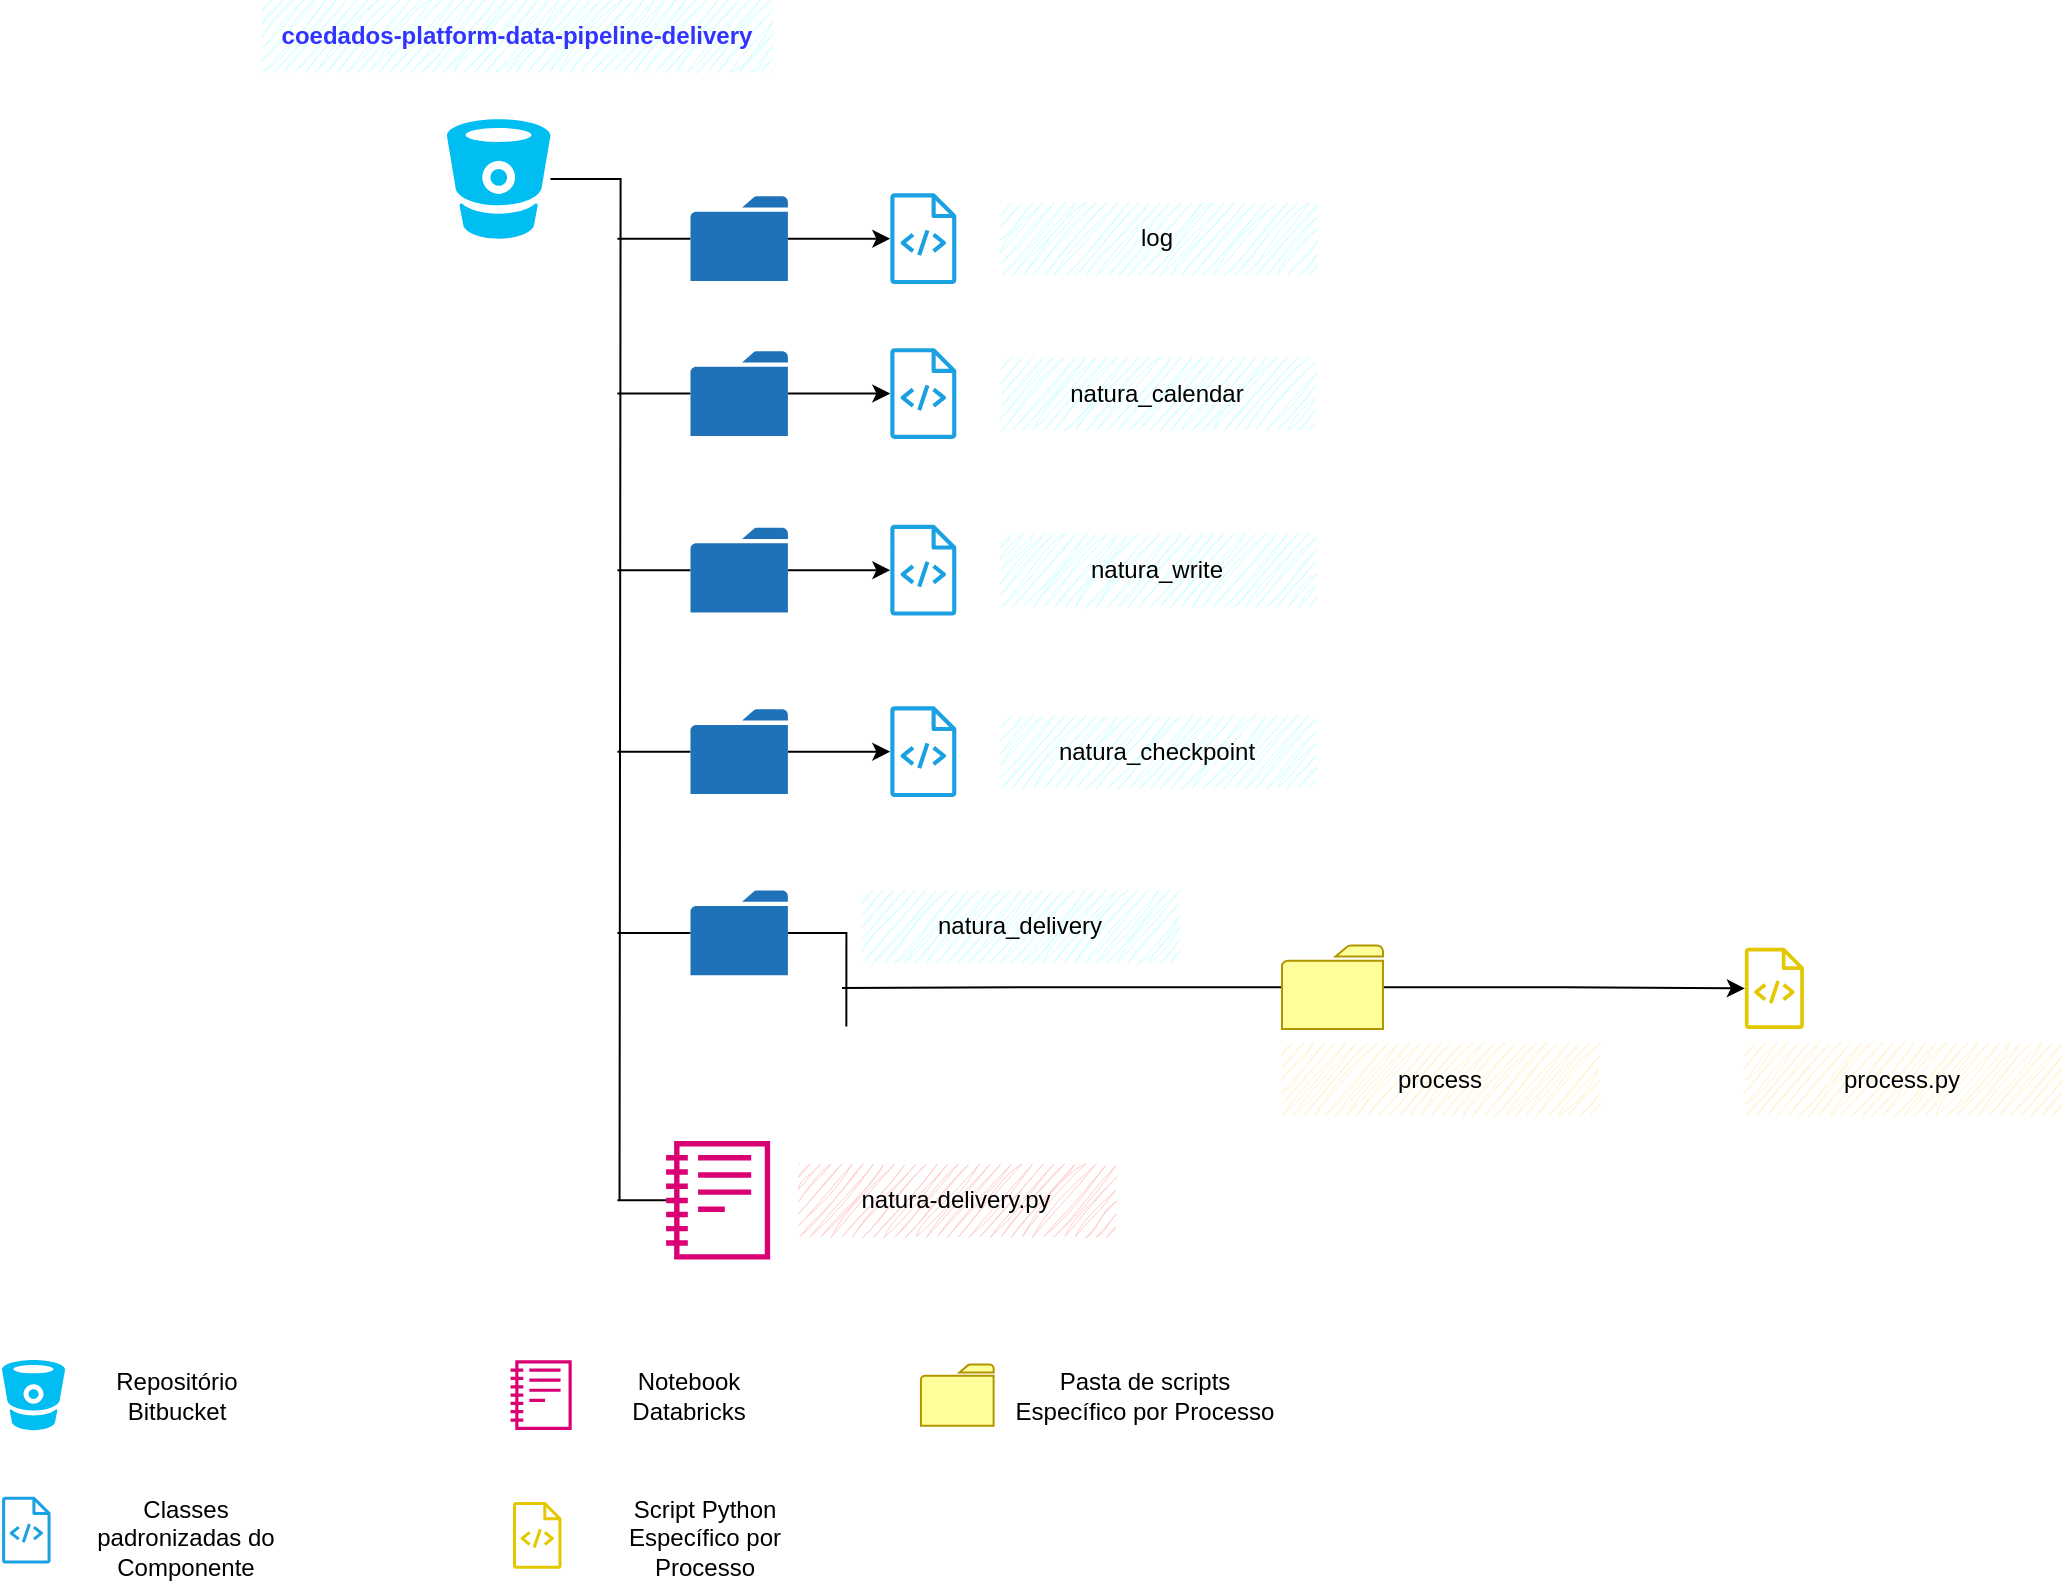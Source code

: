 <mxfile version="24.8.4">
  <diagram name="Página-1" id="FvCrwmMatGU7lO2Wygau">
    <mxGraphModel dx="2042" dy="857" grid="1" gridSize="10" guides="1" tooltips="1" connect="1" arrows="1" fold="1" page="1" pageScale="1" pageWidth="1169" pageHeight="827" math="0" shadow="0">
      <root>
        <mxCell id="0" />
        <mxCell id="1" parent="0" />
        <mxCell id="45w0jg5CsSB1u9m2k4dV-100" value="" style="group" parent="1" vertex="1" connectable="0">
          <mxGeometry x="20" y="710" width="640.66" height="104.34" as="geometry" />
        </mxCell>
        <mxCell id="45w0jg5CsSB1u9m2k4dV-51" value="" style="sketch=0;outlineConnect=0;fontColor=#000000;fillColor=#e3c800;strokeColor=#B09500;dashed=0;verticalLabelPosition=bottom;verticalAlign=top;align=center;html=1;fontSize=12;fontStyle=0;aspect=fixed;pointerEvents=1;shape=mxgraph.aws4.source_code;" parent="45w0jg5CsSB1u9m2k4dV-100" vertex="1">
          <mxGeometry x="255.445" y="71.021" width="24.349" height="33.319" as="geometry" />
        </mxCell>
        <mxCell id="45w0jg5CsSB1u9m2k4dV-42" value="" style="shape=image;html=1;verticalAlign=top;verticalLabelPosition=bottom;labelBackgroundColor=#ffffff;imageAspect=0;aspect=fixed;image=https://cdn0.iconfinder.com/data/icons/long-shadow-web-icons/512/python-128.png;fillColor=#1ba1e2;fontColor=#ffffff;strokeColor=#006EAF;" parent="45w0jg5CsSB1u9m2k4dV-100" vertex="1">
          <mxGeometry x="16.256" y="61.376" width="15.783" height="15.783" as="geometry" />
        </mxCell>
        <mxCell id="45w0jg5CsSB1u9m2k4dV-43" value="" style="sketch=0;outlineConnect=0;fontColor=#ffffff;fillColor=#1ba1e2;strokeColor=#006EAF;dashed=0;verticalLabelPosition=bottom;verticalAlign=top;align=center;html=1;fontSize=12;fontStyle=0;aspect=fixed;pointerEvents=1;shape=mxgraph.aws4.source_code;" parent="45w0jg5CsSB1u9m2k4dV-100" vertex="1">
          <mxGeometry y="68.391" width="24.349" height="33.319" as="geometry" />
        </mxCell>
        <mxCell id="45w0jg5CsSB1u9m2k4dV-44" value="" style="sketch=0;outlineConnect=0;fillColor=#d80073;strokeColor=#A50040;dashed=0;verticalLabelPosition=bottom;verticalAlign=top;align=center;html=1;fontSize=12;fontStyle=0;aspect=fixed;pointerEvents=1;shape=mxgraph.aws4.notebook;fontColor=#ffffff;" parent="45w0jg5CsSB1u9m2k4dV-100" vertex="1">
          <mxGeometry x="254.279" width="30.574" height="35.072" as="geometry" />
        </mxCell>
        <mxCell id="45w0jg5CsSB1u9m2k4dV-47" value="" style="verticalLabelPosition=bottom;html=1;verticalAlign=top;align=center;strokeColor=none;fillColor=#00BEF2;shape=mxgraph.azure.bitbucket_code_source;" parent="45w0jg5CsSB1u9m2k4dV-100" vertex="1">
          <mxGeometry width="31.531" height="35.072" as="geometry" />
        </mxCell>
        <mxCell id="45w0jg5CsSB1u9m2k4dV-50" value="" style="shape=image;html=1;verticalAlign=top;verticalLabelPosition=bottom;labelBackgroundColor=#ffffff;imageAspect=0;aspect=fixed;image=https://cdn0.iconfinder.com/data/icons/long-shadow-web-icons/512/python-128.png;fillColor=#e3c800;fontColor=#000000;strokeColor=#B09500;" parent="45w0jg5CsSB1u9m2k4dV-100" vertex="1">
          <mxGeometry x="270.825" y="65.761" width="14.029" height="14.029" as="geometry" />
        </mxCell>
        <mxCell id="45w0jg5CsSB1u9m2k4dV-52" value="Repositório Bitbucket" style="text;strokeColor=none;align=center;fillColor=none;html=1;verticalAlign=middle;whiteSpace=wrap;rounded=0;" parent="45w0jg5CsSB1u9m2k4dV-100" vertex="1">
          <mxGeometry x="35.073" y="5.261" width="105.219" height="26.304" as="geometry" />
        </mxCell>
        <mxCell id="45w0jg5CsSB1u9m2k4dV-53" value="Classes padronizadas do Componente" style="text;strokeColor=none;align=center;fillColor=none;html=1;verticalAlign=middle;whiteSpace=wrap;rounded=0;" parent="45w0jg5CsSB1u9m2k4dV-100" vertex="1">
          <mxGeometry x="35.073" y="75.405" width="113.987" height="26.304" as="geometry" />
        </mxCell>
        <mxCell id="45w0jg5CsSB1u9m2k4dV-54" value="Notebook Databricks" style="text;strokeColor=none;align=center;fillColor=none;html=1;verticalAlign=middle;whiteSpace=wrap;rounded=0;" parent="45w0jg5CsSB1u9m2k4dV-100" vertex="1">
          <mxGeometry x="291.105" y="5.261" width="105.219" height="26.304" as="geometry" />
        </mxCell>
        <mxCell id="45w0jg5CsSB1u9m2k4dV-55" value="Script Python&lt;br&gt;Específico por Processo" style="text;strokeColor=none;align=center;fillColor=none;html=1;verticalAlign=middle;whiteSpace=wrap;rounded=0;" parent="45w0jg5CsSB1u9m2k4dV-100" vertex="1">
          <mxGeometry x="291.105" y="75.405" width="121.002" height="26.304" as="geometry" />
        </mxCell>
        <mxCell id="45w0jg5CsSB1u9m2k4dV-87" value="" style="sketch=0;pointerEvents=1;shadow=0;dashed=0;html=1;strokeColor=#B09500;labelPosition=center;verticalLabelPosition=bottom;verticalAlign=top;outlineConnect=0;align=center;shape=mxgraph.office.concepts.folder;fillColor=#FFFF99;fontColor=#000000;" parent="45w0jg5CsSB1u9m2k4dV-100" vertex="1">
          <mxGeometry x="459.456" y="2.192" width="36.353" height="30.688" as="geometry" />
        </mxCell>
        <mxCell id="45w0jg5CsSB1u9m2k4dV-88" value="Pasta de scripts&lt;br&gt;Específico por Processo" style="text;strokeColor=none;align=center;fillColor=none;html=1;verticalAlign=middle;whiteSpace=wrap;rounded=0;" parent="45w0jg5CsSB1u9m2k4dV-100" vertex="1">
          <mxGeometry x="503.402" y="4.384" width="137.258" height="26.304" as="geometry" />
        </mxCell>
        <mxCell id="0mxSXLDv61dO5nOsBy-u-8" value="" style="group" vertex="1" connectable="0" parent="1">
          <mxGeometry x="150" y="30" width="880.94" height="630" as="geometry" />
        </mxCell>
        <mxCell id="45w0jg5CsSB1u9m2k4dV-89" value="&lt;b&gt;&lt;font color=&quot;#3333ff&quot;&gt;coedados-platform-data-pipeline-delivery&lt;/font&gt;&lt;/b&gt;" style="text;strokeColor=none;align=center;fillColor=#CCFFFF;html=1;verticalAlign=middle;whiteSpace=wrap;rounded=0;sketch=1;curveFitting=1;jiggle=2;gradientColor=none;" parent="0mxSXLDv61dO5nOsBy-u-8" vertex="1">
          <mxGeometry width="255.138" height="35.803" as="geometry" />
        </mxCell>
        <mxCell id="45w0jg5CsSB1u9m2k4dV-11" value="" style="sketch=0;outlineConnect=0;fontColor=#ffffff;fillColor=#1ba1e2;strokeColor=#006EAF;dashed=0;verticalLabelPosition=bottom;verticalAlign=top;align=center;html=1;fontSize=12;fontStyle=0;aspect=fixed;pointerEvents=1;shape=mxgraph.aws4.source_code;" parent="0mxSXLDv61dO5nOsBy-u-8" vertex="1">
          <mxGeometry x="314.088" y="174.106" width="33.142" height="45.351" as="geometry" />
        </mxCell>
        <mxCell id="45w0jg5CsSB1u9m2k4dV-33" value="" style="sketch=0;outlineConnect=0;fontColor=#000000;fillColor=#e3c800;strokeColor=#B09500;dashed=0;verticalLabelPosition=bottom;verticalAlign=top;align=center;html=1;fontSize=12;fontStyle=0;aspect=fixed;pointerEvents=1;shape=mxgraph.aws4.source_code;" parent="0mxSXLDv61dO5nOsBy-u-8" vertex="1">
          <mxGeometry x="741.366" y="473.905" width="29.657" height="40.577" as="geometry" />
        </mxCell>
        <mxCell id="45w0jg5CsSB1u9m2k4dV-35" style="edgeStyle=orthogonalEdgeStyle;rounded=0;orthogonalLoop=1;jettySize=auto;html=1;endArrow=none;endFill=0;" parent="0mxSXLDv61dO5nOsBy-u-8" source="45w0jg5CsSB1u9m2k4dV-2" edge="1">
          <mxGeometry relative="1" as="geometry">
            <mxPoint x="178.768" y="600.139" as="targetPoint" />
          </mxGeometry>
        </mxCell>
        <mxCell id="45w0jg5CsSB1u9m2k4dV-2" value="" style="verticalLabelPosition=bottom;html=1;verticalAlign=top;align=center;strokeColor=none;fillColor=#00BEF2;shape=mxgraph.azure.bitbucket_code_source;" parent="0mxSXLDv61dO5nOsBy-u-8" vertex="1">
          <mxGeometry x="92.462" y="59.672" width="51.753" height="59.672" as="geometry" />
        </mxCell>
        <mxCell id="45w0jg5CsSB1u9m2k4dV-18" style="edgeStyle=orthogonalEdgeStyle;rounded=0;orthogonalLoop=1;jettySize=auto;html=1;" parent="0mxSXLDv61dO5nOsBy-u-8" source="45w0jg5CsSB1u9m2k4dV-57" target="45w0jg5CsSB1u9m2k4dV-11" edge="1">
          <mxGeometry relative="1" as="geometry">
            <mxPoint x="250.815" y="196.781" as="sourcePoint" />
          </mxGeometry>
        </mxCell>
        <mxCell id="45w0jg5CsSB1u9m2k4dV-36" style="edgeStyle=orthogonalEdgeStyle;rounded=0;orthogonalLoop=1;jettySize=auto;html=1;endArrow=none;endFill=0;" parent="0mxSXLDv61dO5nOsBy-u-8" source="45w0jg5CsSB1u9m2k4dV-57" edge="1">
          <mxGeometry relative="1" as="geometry">
            <mxPoint x="177.703" y="196.781" as="targetPoint" />
            <mxPoint x="206.368" y="196.815" as="sourcePoint" />
          </mxGeometry>
        </mxCell>
        <mxCell id="45w0jg5CsSB1u9m2k4dV-9" value="" style="shape=image;html=1;verticalAlign=top;verticalLabelPosition=bottom;labelBackgroundColor=#ffffff;imageAspect=0;aspect=fixed;image=https://cdn0.iconfinder.com/data/icons/long-shadow-web-icons/512/python-128.png;fillColor=#1ba1e2;fontColor=#ffffff;strokeColor=#006EAF;" parent="0mxSXLDv61dO5nOsBy-u-8" vertex="1">
          <mxGeometry x="336.665" y="164.558" width="21.482" height="21.482" as="geometry" />
        </mxCell>
        <mxCell id="45w0jg5CsSB1u9m2k4dV-41" style="edgeStyle=orthogonalEdgeStyle;rounded=0;orthogonalLoop=1;jettySize=auto;html=1;endArrow=none;endFill=0;" parent="0mxSXLDv61dO5nOsBy-u-8" source="45w0jg5CsSB1u9m2k4dV-26" edge="1">
          <mxGeometry relative="1" as="geometry">
            <mxPoint x="177.703" y="600.164" as="targetPoint" />
          </mxGeometry>
        </mxCell>
        <mxCell id="45w0jg5CsSB1u9m2k4dV-26" value="" style="sketch=0;outlineConnect=0;fillColor=#d80073;strokeColor=#A50040;dashed=0;verticalLabelPosition=bottom;verticalAlign=top;align=center;html=1;fontSize=12;fontStyle=0;aspect=fixed;pointerEvents=1;shape=mxgraph.aws4.notebook;fontColor=#ffffff;" parent="0mxSXLDv61dO5nOsBy-u-8" vertex="1">
          <mxGeometry x="202.057" y="570.328" width="52.022" height="59.672" as="geometry" />
        </mxCell>
        <mxCell id="45w0jg5CsSB1u9m2k4dV-31" style="edgeStyle=orthogonalEdgeStyle;rounded=0;orthogonalLoop=1;jettySize=auto;html=1;" parent="0mxSXLDv61dO5nOsBy-u-8" source="45w0jg5CsSB1u9m2k4dV-84" target="45w0jg5CsSB1u9m2k4dV-33" edge="1">
          <mxGeometry relative="1" as="geometry">
            <mxPoint x="504.384" y="542.528" as="targetPoint" />
            <mxPoint x="562.835" y="496.282" as="sourcePoint" />
          </mxGeometry>
        </mxCell>
        <mxCell id="45w0jg5CsSB1u9m2k4dV-32" value="" style="shape=image;html=1;verticalAlign=top;verticalLabelPosition=bottom;labelBackgroundColor=#ffffff;imageAspect=0;aspect=fixed;image=https://cdn0.iconfinder.com/data/icons/long-shadow-web-icons/512/python-128.png;fillColor=#e3c800;fontColor=#000000;strokeColor=#B09500;" parent="0mxSXLDv61dO5nOsBy-u-8" vertex="1">
          <mxGeometry x="762.724" y="466.745" width="19.095" height="19.095" as="geometry" />
        </mxCell>
        <mxCell id="45w0jg5CsSB1u9m2k4dV-57" value="" style="sketch=0;pointerEvents=1;shadow=0;dashed=0;html=1;strokeColor=none;labelPosition=center;verticalLabelPosition=bottom;verticalAlign=top;outlineConnect=0;align=center;shape=mxgraph.office.concepts.folder;fillColor=#2072B8;" parent="0mxSXLDv61dO5nOsBy-u-8" vertex="1">
          <mxGeometry x="214.235" y="175.598" width="48.709" height="42.367" as="geometry" />
        </mxCell>
        <mxCell id="45w0jg5CsSB1u9m2k4dV-68" value="" style="sketch=0;outlineConnect=0;fontColor=#ffffff;fillColor=#1ba1e2;strokeColor=#006EAF;dashed=0;verticalLabelPosition=bottom;verticalAlign=top;align=center;html=1;fontSize=12;fontStyle=0;aspect=fixed;pointerEvents=1;shape=mxgraph.aws4.source_code;" parent="0mxSXLDv61dO5nOsBy-u-8" vertex="1">
          <mxGeometry x="314.088" y="262.42" width="33.142" height="45.351" as="geometry" />
        </mxCell>
        <mxCell id="45w0jg5CsSB1u9m2k4dV-69" style="edgeStyle=orthogonalEdgeStyle;rounded=0;orthogonalLoop=1;jettySize=auto;html=1;" parent="0mxSXLDv61dO5nOsBy-u-8" source="45w0jg5CsSB1u9m2k4dV-72" target="45w0jg5CsSB1u9m2k4dV-68" edge="1">
          <mxGeometry relative="1" as="geometry">
            <mxPoint x="250.815" y="285.096" as="sourcePoint" />
          </mxGeometry>
        </mxCell>
        <mxCell id="45w0jg5CsSB1u9m2k4dV-70" style="edgeStyle=orthogonalEdgeStyle;rounded=0;orthogonalLoop=1;jettySize=auto;html=1;endArrow=none;endFill=0;" parent="0mxSXLDv61dO5nOsBy-u-8" source="45w0jg5CsSB1u9m2k4dV-72" edge="1">
          <mxGeometry relative="1" as="geometry">
            <mxPoint x="177.703" y="285.096" as="targetPoint" />
            <mxPoint x="206.368" y="285.13" as="sourcePoint" />
          </mxGeometry>
        </mxCell>
        <mxCell id="45w0jg5CsSB1u9m2k4dV-71" value="" style="shape=image;html=1;verticalAlign=top;verticalLabelPosition=bottom;labelBackgroundColor=#ffffff;imageAspect=0;aspect=fixed;image=https://cdn0.iconfinder.com/data/icons/long-shadow-web-icons/512/python-128.png;fillColor=#1ba1e2;fontColor=#ffffff;strokeColor=#006EAF;" parent="0mxSXLDv61dO5nOsBy-u-8" vertex="1">
          <mxGeometry x="336.665" y="252.873" width="21.482" height="21.482" as="geometry" />
        </mxCell>
        <mxCell id="45w0jg5CsSB1u9m2k4dV-72" value="" style="sketch=0;pointerEvents=1;shadow=0;dashed=0;html=1;strokeColor=none;labelPosition=center;verticalLabelPosition=bottom;verticalAlign=top;outlineConnect=0;align=center;shape=mxgraph.office.concepts.folder;fillColor=#2072B8;" parent="0mxSXLDv61dO5nOsBy-u-8" vertex="1">
          <mxGeometry x="214.235" y="263.912" width="48.709" height="42.367" as="geometry" />
        </mxCell>
        <mxCell id="45w0jg5CsSB1u9m2k4dV-73" value="" style="sketch=0;outlineConnect=0;fontColor=#ffffff;fillColor=#1ba1e2;strokeColor=#006EAF;dashed=0;verticalLabelPosition=bottom;verticalAlign=top;align=center;html=1;fontSize=12;fontStyle=0;aspect=fixed;pointerEvents=1;shape=mxgraph.aws4.source_code;" parent="0mxSXLDv61dO5nOsBy-u-8" vertex="1">
          <mxGeometry x="314.088" y="353.179" width="33.142" height="45.351" as="geometry" />
        </mxCell>
        <mxCell id="45w0jg5CsSB1u9m2k4dV-74" style="edgeStyle=orthogonalEdgeStyle;rounded=0;orthogonalLoop=1;jettySize=auto;html=1;" parent="0mxSXLDv61dO5nOsBy-u-8" source="45w0jg5CsSB1u9m2k4dV-77" target="45w0jg5CsSB1u9m2k4dV-73" edge="1">
          <mxGeometry relative="1" as="geometry">
            <mxPoint x="250.815" y="375.855" as="sourcePoint" />
          </mxGeometry>
        </mxCell>
        <mxCell id="45w0jg5CsSB1u9m2k4dV-75" style="edgeStyle=orthogonalEdgeStyle;rounded=0;orthogonalLoop=1;jettySize=auto;html=1;endArrow=none;endFill=0;" parent="0mxSXLDv61dO5nOsBy-u-8" source="45w0jg5CsSB1u9m2k4dV-77" edge="1">
          <mxGeometry relative="1" as="geometry">
            <mxPoint x="177.703" y="375.855" as="targetPoint" />
            <mxPoint x="206.368" y="375.889" as="sourcePoint" />
          </mxGeometry>
        </mxCell>
        <mxCell id="45w0jg5CsSB1u9m2k4dV-76" value="" style="shape=image;html=1;verticalAlign=top;verticalLabelPosition=bottom;labelBackgroundColor=#ffffff;imageAspect=0;aspect=fixed;image=https://cdn0.iconfinder.com/data/icons/long-shadow-web-icons/512/python-128.png;fillColor=#1ba1e2;fontColor=#ffffff;strokeColor=#006EAF;" parent="0mxSXLDv61dO5nOsBy-u-8" vertex="1">
          <mxGeometry x="336.665" y="343.632" width="21.482" height="21.482" as="geometry" />
        </mxCell>
        <mxCell id="45w0jg5CsSB1u9m2k4dV-77" value="" style="sketch=0;pointerEvents=1;shadow=0;dashed=0;html=1;strokeColor=none;labelPosition=center;verticalLabelPosition=bottom;verticalAlign=top;outlineConnect=0;align=center;shape=mxgraph.office.concepts.folder;fillColor=#2072B8;" parent="0mxSXLDv61dO5nOsBy-u-8" vertex="1">
          <mxGeometry x="214.235" y="354.671" width="48.709" height="42.367" as="geometry" />
        </mxCell>
        <mxCell id="45w0jg5CsSB1u9m2k4dV-79" style="edgeStyle=orthogonalEdgeStyle;rounded=0;orthogonalLoop=1;jettySize=auto;html=1;endArrow=none;endFill=0;" parent="0mxSXLDv61dO5nOsBy-u-8" source="45w0jg5CsSB1u9m2k4dV-82" edge="1">
          <mxGeometry relative="1" as="geometry">
            <mxPoint x="280.004" y="466.744" as="sourcePoint" />
            <mxPoint x="292.181" y="513.208" as="targetPoint" />
            <Array as="points">
              <mxPoint x="292" y="467" />
            </Array>
          </mxGeometry>
        </mxCell>
        <mxCell id="45w0jg5CsSB1u9m2k4dV-80" style="edgeStyle=orthogonalEdgeStyle;rounded=0;orthogonalLoop=1;jettySize=auto;html=1;endArrow=none;endFill=0;" parent="0mxSXLDv61dO5nOsBy-u-8" source="45w0jg5CsSB1u9m2k4dV-82" edge="1">
          <mxGeometry relative="1" as="geometry">
            <mxPoint x="177.703" y="466.444" as="targetPoint" />
            <mxPoint x="206.368" y="466.478" as="sourcePoint" />
          </mxGeometry>
        </mxCell>
        <mxCell id="45w0jg5CsSB1u9m2k4dV-82" value="" style="sketch=0;pointerEvents=1;shadow=0;dashed=0;html=1;strokeColor=none;labelPosition=center;verticalLabelPosition=bottom;verticalAlign=top;outlineConnect=0;align=center;shape=mxgraph.office.concepts.folder;fillColor=#2072B8;" parent="0mxSXLDv61dO5nOsBy-u-8" vertex="1">
          <mxGeometry x="214.235" y="445.261" width="48.709" height="42.367" as="geometry" />
        </mxCell>
        <mxCell id="45w0jg5CsSB1u9m2k4dV-86" style="edgeStyle=orthogonalEdgeStyle;rounded=0;orthogonalLoop=1;jettySize=auto;html=1;endArrow=none;endFill=0;" parent="0mxSXLDv61dO5nOsBy-u-8" source="45w0jg5CsSB1u9m2k4dV-84" edge="1">
          <mxGeometry relative="1" as="geometry">
            <mxPoint x="290" y="494" as="targetPoint" />
          </mxGeometry>
        </mxCell>
        <mxCell id="45w0jg5CsSB1u9m2k4dV-84" value="" style="sketch=0;pointerEvents=1;shadow=0;dashed=0;html=1;strokeColor=#B09500;labelPosition=center;verticalLabelPosition=bottom;verticalAlign=top;outlineConnect=0;align=center;shape=mxgraph.office.concepts.folder;fillColor=#FFFF99;fontColor=#000000;" parent="0mxSXLDv61dO5nOsBy-u-8" vertex="1">
          <mxGeometry x="509.997" y="472.712" width="50.487" height="41.77" as="geometry" />
        </mxCell>
        <mxCell id="45w0jg5CsSB1u9m2k4dV-90" value="natura_calendar" style="text;strokeColor=none;align=center;fillColor=#CCFFFF;html=1;verticalAlign=middle;whiteSpace=wrap;rounded=0;sketch=1;curveFitting=1;jiggle=2;" parent="0mxSXLDv61dO5nOsBy-u-8" vertex="1">
          <mxGeometry x="369.495" y="178.88" width="157.038" height="35.803" as="geometry" />
        </mxCell>
        <mxCell id="45w0jg5CsSB1u9m2k4dV-91" value="natura_write" style="text;strokeColor=none;align=center;fillColor=#CCFFFF;html=1;verticalAlign=middle;whiteSpace=wrap;rounded=0;sketch=1;curveFitting=1;jiggle=2;" parent="0mxSXLDv61dO5nOsBy-u-8" vertex="1">
          <mxGeometry x="369.495" y="267.194" width="157.038" height="35.803" as="geometry" />
        </mxCell>
        <mxCell id="45w0jg5CsSB1u9m2k4dV-94" value="natura_delivery" style="text;strokeColor=none;align=center;fillColor=#CCFFFF;html=1;verticalAlign=middle;whiteSpace=wrap;rounded=0;gradientColor=none;sketch=1;curveFitting=1;jiggle=2;" parent="0mxSXLDv61dO5nOsBy-u-8" vertex="1">
          <mxGeometry x="299.996" y="445.263" width="158.304" height="35.803" as="geometry" />
        </mxCell>
        <mxCell id="45w0jg5CsSB1u9m2k4dV-95" value="natura_checkpoint" style="text;strokeColor=none;align=center;fillColor=#CCFFFF;html=1;verticalAlign=middle;whiteSpace=wrap;rounded=0;fontFamily=Helvetica;fontSize=12;fontColor=default;sketch=1;curveFitting=1;jiggle=2;shadow=0;" parent="0mxSXLDv61dO5nOsBy-u-8" vertex="1">
          <mxGeometry x="369.495" y="357.953" width="157.038" height="35.803" as="geometry" />
        </mxCell>
        <mxCell id="45w0jg5CsSB1u9m2k4dV-96" value="natura-delivery.py" style="text;strokeColor=none;align=center;fillColor=#FFCCCC;html=1;verticalAlign=middle;whiteSpace=wrap;rounded=0;gradientColor=none;sketch=1;curveFitting=1;jiggle=2;" parent="0mxSXLDv61dO5nOsBy-u-8" vertex="1">
          <mxGeometry x="268.472" y="582.263" width="158.304" height="35.803" as="geometry" />
        </mxCell>
        <mxCell id="45w0jg5CsSB1u9m2k4dV-97" value="process" style="text;strokeColor=none;align=center;fillColor=#FFF2CC;html=1;verticalAlign=middle;whiteSpace=wrap;rounded=0;gradientColor=none;sketch=1;curveFitting=1;jiggle=2;" parent="0mxSXLDv61dO5nOsBy-u-8" vertex="1">
          <mxGeometry x="509.997" y="521.643" width="158.304" height="35.803" as="geometry" />
        </mxCell>
        <mxCell id="45w0jg5CsSB1u9m2k4dV-98" value="process.py" style="text;strokeColor=none;align=center;fillColor=#FFF2CC;html=1;verticalAlign=middle;whiteSpace=wrap;rounded=0;gradientColor=none;sketch=1;curveFitting=1;jiggle=2;" parent="0mxSXLDv61dO5nOsBy-u-8" vertex="1">
          <mxGeometry x="741.366" y="521.643" width="158.304" height="35.803" as="geometry" />
        </mxCell>
        <mxCell id="0mxSXLDv61dO5nOsBy-u-1" value="" style="sketch=0;outlineConnect=0;fontColor=#ffffff;fillColor=#1ba1e2;strokeColor=#006EAF;dashed=0;verticalLabelPosition=bottom;verticalAlign=top;align=center;html=1;fontSize=12;fontStyle=0;aspect=fixed;pointerEvents=1;shape=mxgraph.aws4.source_code;" vertex="1" parent="0mxSXLDv61dO5nOsBy-u-8">
          <mxGeometry x="314.088" y="96.669" width="33.142" height="45.351" as="geometry" />
        </mxCell>
        <mxCell id="0mxSXLDv61dO5nOsBy-u-2" style="edgeStyle=orthogonalEdgeStyle;rounded=0;orthogonalLoop=1;jettySize=auto;html=1;" edge="1" source="0mxSXLDv61dO5nOsBy-u-5" target="0mxSXLDv61dO5nOsBy-u-1" parent="0mxSXLDv61dO5nOsBy-u-8">
          <mxGeometry relative="1" as="geometry">
            <mxPoint x="250.815" y="119.344" as="sourcePoint" />
          </mxGeometry>
        </mxCell>
        <mxCell id="0mxSXLDv61dO5nOsBy-u-3" style="edgeStyle=orthogonalEdgeStyle;rounded=0;orthogonalLoop=1;jettySize=auto;html=1;endArrow=none;endFill=0;" edge="1" source="0mxSXLDv61dO5nOsBy-u-5" parent="0mxSXLDv61dO5nOsBy-u-8">
          <mxGeometry relative="1" as="geometry">
            <mxPoint x="177.703" y="119.344" as="targetPoint" />
            <mxPoint x="206.368" y="119.378" as="sourcePoint" />
          </mxGeometry>
        </mxCell>
        <mxCell id="0mxSXLDv61dO5nOsBy-u-4" value="" style="shape=image;html=1;verticalAlign=top;verticalLabelPosition=bottom;labelBackgroundColor=#ffffff;imageAspect=0;aspect=fixed;image=https://cdn0.iconfinder.com/data/icons/long-shadow-web-icons/512/python-128.png;fillColor=#1ba1e2;fontColor=#ffffff;strokeColor=#006EAF;" vertex="1" parent="0mxSXLDv61dO5nOsBy-u-8">
          <mxGeometry x="336.665" y="87.121" width="21.482" height="21.482" as="geometry" />
        </mxCell>
        <mxCell id="0mxSXLDv61dO5nOsBy-u-5" value="" style="sketch=0;pointerEvents=1;shadow=0;dashed=0;html=1;strokeColor=none;labelPosition=center;verticalLabelPosition=bottom;verticalAlign=top;outlineConnect=0;align=center;shape=mxgraph.office.concepts.folder;fillColor=#2072B8;" vertex="1" parent="0mxSXLDv61dO5nOsBy-u-8">
          <mxGeometry x="214.235" y="98.16" width="48.709" height="42.367" as="geometry" />
        </mxCell>
        <mxCell id="0mxSXLDv61dO5nOsBy-u-6" value="log" style="text;strokeColor=none;align=center;fillColor=#CCFFFF;html=1;verticalAlign=middle;whiteSpace=wrap;rounded=0;sketch=1;curveFitting=1;jiggle=2;" vertex="1" parent="0mxSXLDv61dO5nOsBy-u-8">
          <mxGeometry x="369.495" y="101.442" width="157.038" height="35.803" as="geometry" />
        </mxCell>
      </root>
    </mxGraphModel>
  </diagram>
</mxfile>
